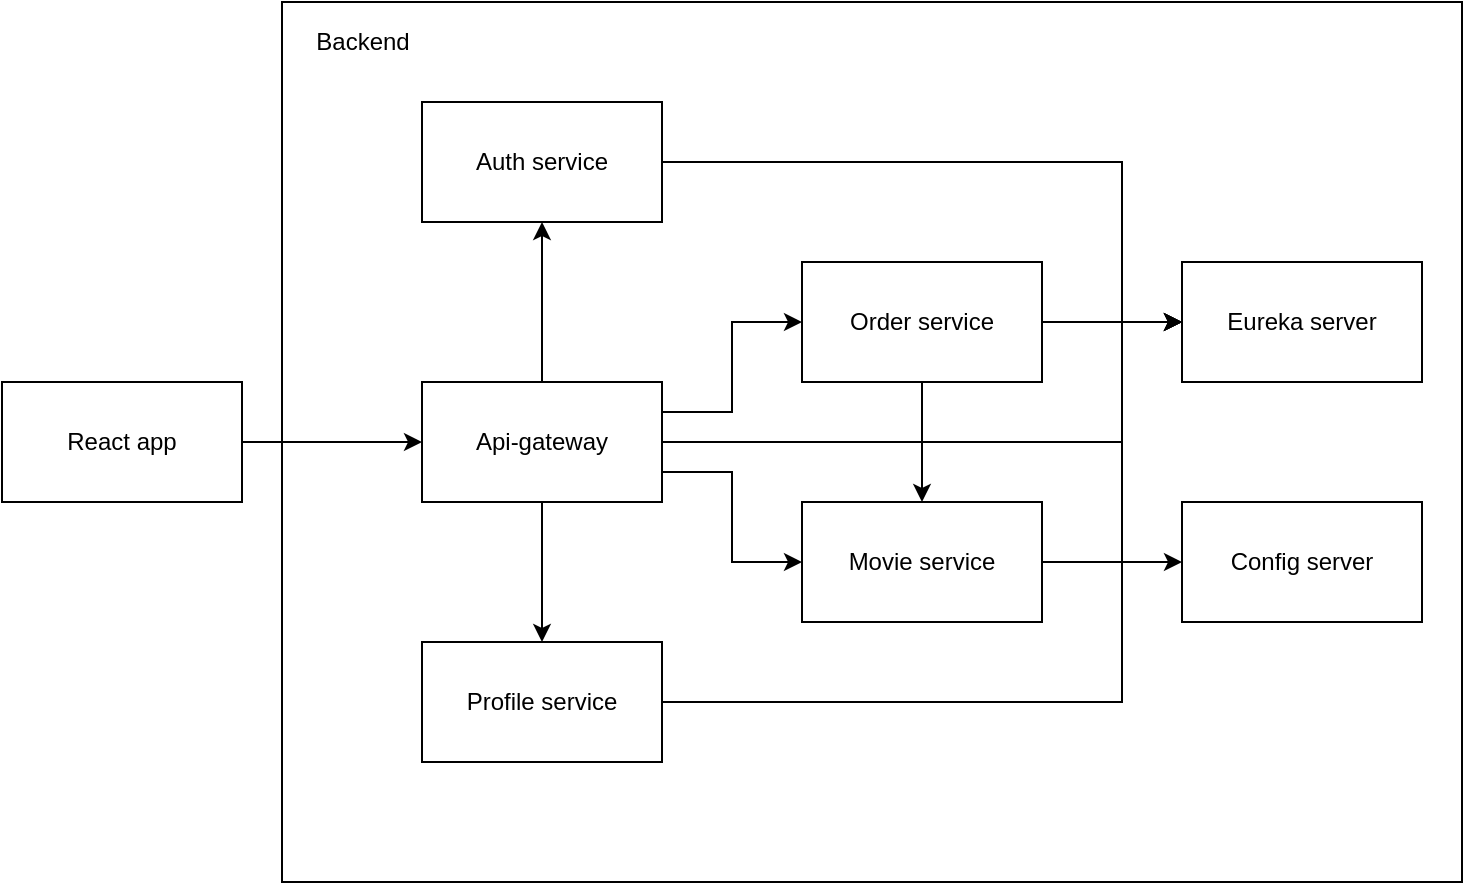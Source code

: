 <mxfile version="13.1.2" type="device"><diagram id="tce0b3FB0jMm0drgfhqA" name="Page-1"><mxGraphModel dx="1240" dy="573" grid="1" gridSize="10" guides="1" tooltips="1" connect="1" arrows="1" fold="1" page="1" pageScale="1" pageWidth="827" pageHeight="1169" math="0" shadow="0"><root><mxCell id="0"/><mxCell id="1" parent="0"/><mxCell id="6f-FRsXMYzYw9R4LkdeO-20" value="" style="rounded=0;whiteSpace=wrap;html=1;glass=0;shadow=0;" vertex="1" parent="1"><mxGeometry x="190" y="150" width="590" height="440" as="geometry"/></mxCell><mxCell id="6f-FRsXMYzYw9R4LkdeO-22" style="edgeStyle=orthogonalEdgeStyle;rounded=0;orthogonalLoop=1;jettySize=auto;html=1;exitX=1;exitY=0.5;exitDx=0;exitDy=0;entryX=0;entryY=0.5;entryDx=0;entryDy=0;" edge="1" parent="1" source="6f-FRsXMYzYw9R4LkdeO-18" target="6f-FRsXMYzYw9R4LkdeO-21"><mxGeometry relative="1" as="geometry"/></mxCell><mxCell id="6f-FRsXMYzYw9R4LkdeO-18" value="React app" style="rounded=0;whiteSpace=wrap;html=1;" vertex="1" parent="1"><mxGeometry x="50" y="340" width="120" height="60" as="geometry"/></mxCell><mxCell id="6f-FRsXMYzYw9R4LkdeO-30" style="edgeStyle=orthogonalEdgeStyle;rounded=0;orthogonalLoop=1;jettySize=auto;html=1;exitX=0.5;exitY=0;exitDx=0;exitDy=0;" edge="1" parent="1" source="6f-FRsXMYzYw9R4LkdeO-21" target="6f-FRsXMYzYw9R4LkdeO-23"><mxGeometry relative="1" as="geometry"/></mxCell><mxCell id="6f-FRsXMYzYw9R4LkdeO-31" style="edgeStyle=orthogonalEdgeStyle;rounded=0;orthogonalLoop=1;jettySize=auto;html=1;exitX=0.5;exitY=1;exitDx=0;exitDy=0;entryX=0.5;entryY=0;entryDx=0;entryDy=0;" edge="1" parent="1" source="6f-FRsXMYzYw9R4LkdeO-21" target="6f-FRsXMYzYw9R4LkdeO-24"><mxGeometry relative="1" as="geometry"/></mxCell><mxCell id="6f-FRsXMYzYw9R4LkdeO-33" style="edgeStyle=orthogonalEdgeStyle;rounded=0;orthogonalLoop=1;jettySize=auto;html=1;exitX=1;exitY=0.25;exitDx=0;exitDy=0;entryX=0;entryY=0.5;entryDx=0;entryDy=0;" edge="1" parent="1" source="6f-FRsXMYzYw9R4LkdeO-21" target="6f-FRsXMYzYw9R4LkdeO-25"><mxGeometry relative="1" as="geometry"/></mxCell><mxCell id="6f-FRsXMYzYw9R4LkdeO-34" style="edgeStyle=orthogonalEdgeStyle;rounded=0;orthogonalLoop=1;jettySize=auto;html=1;exitX=1;exitY=0.75;exitDx=0;exitDy=0;entryX=0;entryY=0.5;entryDx=0;entryDy=0;" edge="1" parent="1" source="6f-FRsXMYzYw9R4LkdeO-21" target="6f-FRsXMYzYw9R4LkdeO-26"><mxGeometry relative="1" as="geometry"/></mxCell><mxCell id="6f-FRsXMYzYw9R4LkdeO-35" style="edgeStyle=orthogonalEdgeStyle;rounded=0;orthogonalLoop=1;jettySize=auto;html=1;exitX=1;exitY=0.5;exitDx=0;exitDy=0;entryX=0;entryY=0.5;entryDx=0;entryDy=0;" edge="1" parent="1" source="6f-FRsXMYzYw9R4LkdeO-21" target="6f-FRsXMYzYw9R4LkdeO-27"><mxGeometry relative="1" as="geometry"><Array as="points"><mxPoint x="610" y="370"/><mxPoint x="610" y="310"/></Array></mxGeometry></mxCell><mxCell id="6f-FRsXMYzYw9R4LkdeO-21" value="Api-gateway" style="rounded=0;whiteSpace=wrap;html=1;" vertex="1" parent="1"><mxGeometry x="260" y="340" width="120" height="60" as="geometry"/></mxCell><mxCell id="6f-FRsXMYzYw9R4LkdeO-37" style="edgeStyle=orthogonalEdgeStyle;rounded=0;orthogonalLoop=1;jettySize=auto;html=1;exitX=1;exitY=0.5;exitDx=0;exitDy=0;entryX=0;entryY=0.5;entryDx=0;entryDy=0;" edge="1" parent="1" source="6f-FRsXMYzYw9R4LkdeO-23" target="6f-FRsXMYzYw9R4LkdeO-27"><mxGeometry relative="1" as="geometry"><Array as="points"><mxPoint x="610" y="230"/><mxPoint x="610" y="310"/></Array></mxGeometry></mxCell><mxCell id="6f-FRsXMYzYw9R4LkdeO-23" value="Auth service" style="rounded=0;whiteSpace=wrap;html=1;" vertex="1" parent="1"><mxGeometry x="260" y="200" width="120" height="60" as="geometry"/></mxCell><mxCell id="6f-FRsXMYzYw9R4LkdeO-36" style="edgeStyle=orthogonalEdgeStyle;rounded=0;orthogonalLoop=1;jettySize=auto;html=1;exitX=1;exitY=0.5;exitDx=0;exitDy=0;entryX=0;entryY=0.5;entryDx=0;entryDy=0;" edge="1" parent="1" source="6f-FRsXMYzYw9R4LkdeO-24" target="6f-FRsXMYzYw9R4LkdeO-27"><mxGeometry relative="1" as="geometry"><Array as="points"><mxPoint x="610" y="500"/><mxPoint x="610" y="310"/></Array></mxGeometry></mxCell><mxCell id="6f-FRsXMYzYw9R4LkdeO-24" value="Profile service" style="rounded=0;whiteSpace=wrap;html=1;" vertex="1" parent="1"><mxGeometry x="260" y="470" width="120" height="60" as="geometry"/></mxCell><mxCell id="6f-FRsXMYzYw9R4LkdeO-38" style="edgeStyle=orthogonalEdgeStyle;rounded=0;orthogonalLoop=1;jettySize=auto;html=1;exitX=1;exitY=0.5;exitDx=0;exitDy=0;" edge="1" parent="1" source="6f-FRsXMYzYw9R4LkdeO-25" target="6f-FRsXMYzYw9R4LkdeO-27"><mxGeometry relative="1" as="geometry"/></mxCell><mxCell id="6f-FRsXMYzYw9R4LkdeO-40" style="edgeStyle=orthogonalEdgeStyle;rounded=0;orthogonalLoop=1;jettySize=auto;html=1;exitX=0.5;exitY=1;exitDx=0;exitDy=0;" edge="1" parent="1" source="6f-FRsXMYzYw9R4LkdeO-25" target="6f-FRsXMYzYw9R4LkdeO-26"><mxGeometry relative="1" as="geometry"><Array as="points"><mxPoint x="510" y="370"/><mxPoint x="510" y="370"/></Array></mxGeometry></mxCell><mxCell id="6f-FRsXMYzYw9R4LkdeO-25" value="Order service" style="rounded=0;whiteSpace=wrap;html=1;" vertex="1" parent="1"><mxGeometry x="450" y="280" width="120" height="60" as="geometry"/></mxCell><mxCell id="6f-FRsXMYzYw9R4LkdeO-39" style="edgeStyle=orthogonalEdgeStyle;rounded=0;orthogonalLoop=1;jettySize=auto;html=1;exitX=1;exitY=0.5;exitDx=0;exitDy=0;" edge="1" parent="1" source="6f-FRsXMYzYw9R4LkdeO-26" target="6f-FRsXMYzYw9R4LkdeO-28"><mxGeometry relative="1" as="geometry"/></mxCell><mxCell id="6f-FRsXMYzYw9R4LkdeO-26" value="Movie service" style="rounded=0;whiteSpace=wrap;html=1;" vertex="1" parent="1"><mxGeometry x="450" y="400" width="120" height="60" as="geometry"/></mxCell><mxCell id="6f-FRsXMYzYw9R4LkdeO-27" value="Eureka server" style="rounded=0;whiteSpace=wrap;html=1;" vertex="1" parent="1"><mxGeometry x="640" y="280" width="120" height="60" as="geometry"/></mxCell><mxCell id="6f-FRsXMYzYw9R4LkdeO-28" value="Config server" style="rounded=0;whiteSpace=wrap;html=1;" vertex="1" parent="1"><mxGeometry x="640" y="400" width="120" height="60" as="geometry"/></mxCell><mxCell id="6f-FRsXMYzYw9R4LkdeO-41" value="Backend" style="text;html=1;align=center;verticalAlign=middle;resizable=0;points=[];autosize=1;" vertex="1" parent="1"><mxGeometry x="200" y="160" width="60" height="20" as="geometry"/></mxCell></root></mxGraphModel></diagram></mxfile>